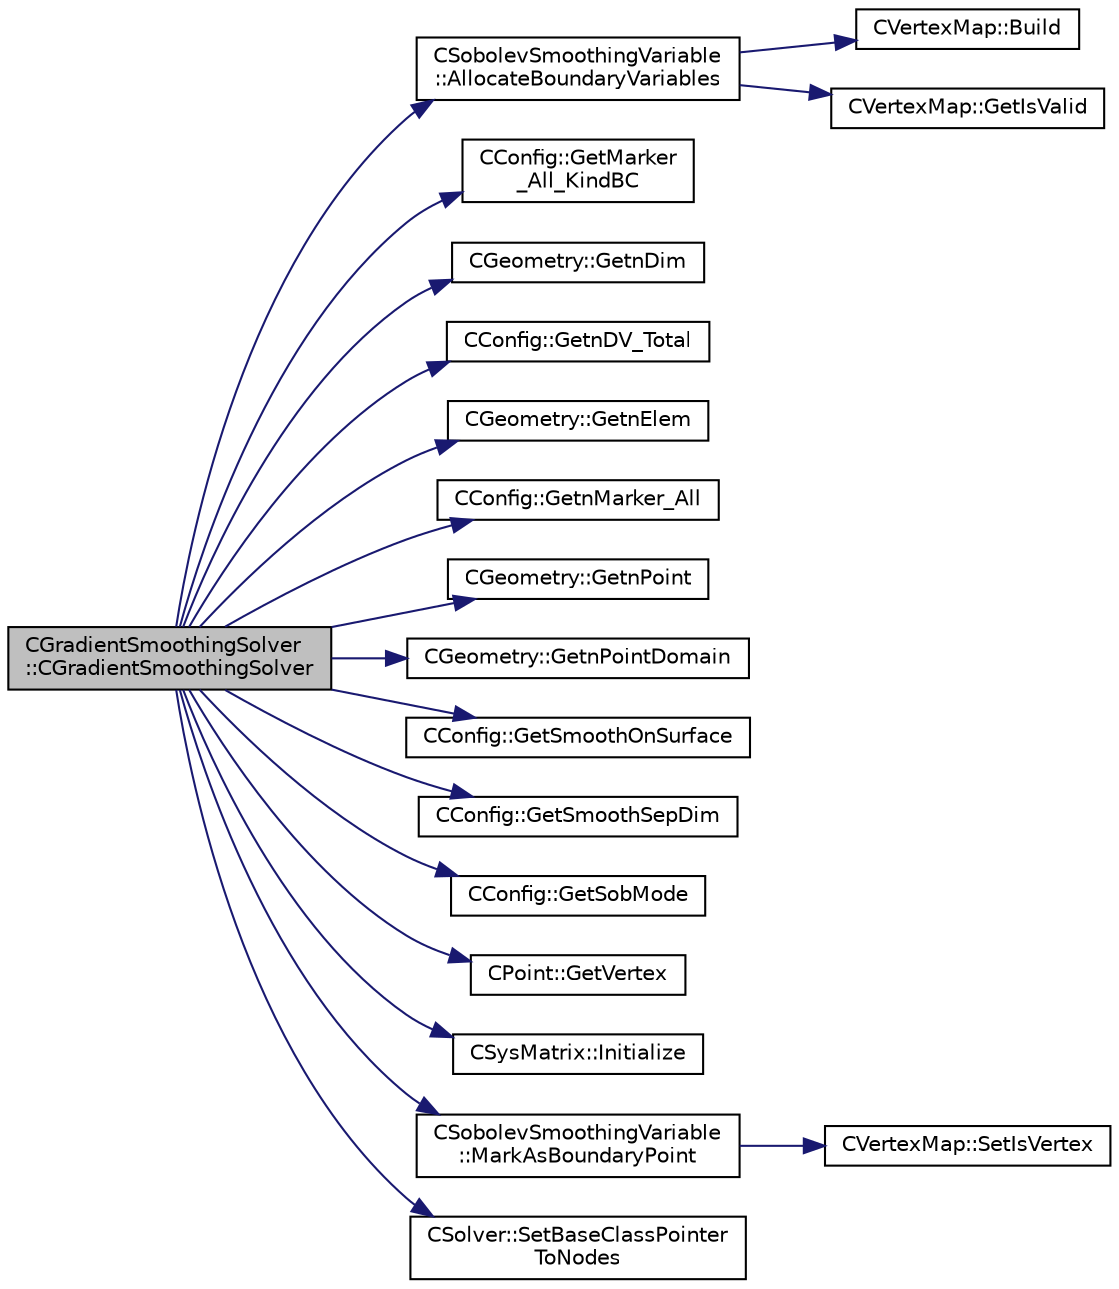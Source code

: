 digraph "CGradientSmoothingSolver::CGradientSmoothingSolver"
{
 // LATEX_PDF_SIZE
  edge [fontname="Helvetica",fontsize="10",labelfontname="Helvetica",labelfontsize="10"];
  node [fontname="Helvetica",fontsize="10",shape=record];
  rankdir="LR";
  Node1 [label="CGradientSmoothingSolver\l::CGradientSmoothingSolver",height=0.2,width=0.4,color="black", fillcolor="grey75", style="filled", fontcolor="black",tooltip="Constructor of the class."];
  Node1 -> Node2 [color="midnightblue",fontsize="10",style="solid",fontname="Helvetica"];
  Node2 [label="CSobolevSmoothingVariable\l::AllocateBoundaryVariables",height=0.2,width=0.4,color="black", fillcolor="white", style="filled",URL="$classCSobolevSmoothingVariable.html#a77ac20c700918b8334078d3a9b7da741",tooltip="Allocate member variables for points marked as vertex (via \"MarkAsBoundaryPoint\")."];
  Node2 -> Node3 [color="midnightblue",fontsize="10",style="solid",fontname="Helvetica"];
  Node3 [label="CVertexMap::Build",height=0.2,width=0.4,color="black", fillcolor="white", style="filled",URL="$classCVertexMap.html#adaaf69514da251457a61c66bee0b0fdc",tooltip="Build the point to vertex map."];
  Node2 -> Node4 [color="midnightblue",fontsize="10",style="solid",fontname="Helvetica"];
  Node4 [label="CVertexMap::GetIsValid",height=0.2,width=0.4,color="black", fillcolor="white", style="filled",URL="$classCVertexMap.html#a4cd7452ea54e1cdc82332dbcaafec5aa",tooltip="Check if the current mapping is valid."];
  Node1 -> Node5 [color="midnightblue",fontsize="10",style="solid",fontname="Helvetica"];
  Node5 [label="CConfig::GetMarker\l_All_KindBC",height=0.2,width=0.4,color="black", fillcolor="white", style="filled",URL="$classCConfig.html#ae003cd8f406eaaa91849a774c9a20730",tooltip="Get the kind of boundary for each marker."];
  Node1 -> Node6 [color="midnightblue",fontsize="10",style="solid",fontname="Helvetica"];
  Node6 [label="CGeometry::GetnDim",height=0.2,width=0.4,color="black", fillcolor="white", style="filled",URL="$classCGeometry.html#ace7f7fe876f629f5bd5f92d4805a1a4b",tooltip="Get number of coordinates."];
  Node1 -> Node7 [color="midnightblue",fontsize="10",style="solid",fontname="Helvetica"];
  Node7 [label="CConfig::GetnDV_Total",height=0.2,width=0.4,color="black", fillcolor="white", style="filled",URL="$classCConfig.html#a4b87c738d9baea83587d446be68ffd53",tooltip="Get the total number of design variables."];
  Node1 -> Node8 [color="midnightblue",fontsize="10",style="solid",fontname="Helvetica"];
  Node8 [label="CGeometry::GetnElem",height=0.2,width=0.4,color="black", fillcolor="white", style="filled",URL="$classCGeometry.html#a3cac58e3b4dd3f8350bd308acb7e3bc1",tooltip="Get number of elements."];
  Node1 -> Node9 [color="midnightblue",fontsize="10",style="solid",fontname="Helvetica"];
  Node9 [label="CConfig::GetnMarker_All",height=0.2,width=0.4,color="black", fillcolor="white", style="filled",URL="$classCConfig.html#a459dee039e618d21a5d78db61c221240",tooltip="Get the total number of boundary markers of the local process including send/receive domains."];
  Node1 -> Node10 [color="midnightblue",fontsize="10",style="solid",fontname="Helvetica"];
  Node10 [label="CGeometry::GetnPoint",height=0.2,width=0.4,color="black", fillcolor="white", style="filled",URL="$classCGeometry.html#a275fb07cd99ab79d7a04b4862280169d",tooltip="Get number of points."];
  Node1 -> Node11 [color="midnightblue",fontsize="10",style="solid",fontname="Helvetica"];
  Node11 [label="CGeometry::GetnPointDomain",height=0.2,width=0.4,color="black", fillcolor="white", style="filled",URL="$classCGeometry.html#ac84179060bbac1fe5e856ea3da850b6e",tooltip="Get number of real points (that belong to the domain)."];
  Node1 -> Node12 [color="midnightblue",fontsize="10",style="solid",fontname="Helvetica"];
  Node12 [label="CConfig::GetSmoothOnSurface",height=0.2,width=0.4,color="black", fillcolor="white", style="filled",URL="$classCConfig.html#a86fc527efafc7ade33328d7f95fe9ee2",tooltip="Check if we assemble the operator on the surface."];
  Node1 -> Node13 [color="midnightblue",fontsize="10",style="solid",fontname="Helvetica"];
  Node13 [label="CConfig::GetSmoothSepDim",height=0.2,width=0.4,color="black", fillcolor="white", style="filled",URL="$classCConfig.html#a41cbc4b69b09a4137fdf8f46749957f8",tooltip="Check if we split in the dimensions."];
  Node1 -> Node14 [color="midnightblue",fontsize="10",style="solid",fontname="Helvetica"];
  Node14 [label="CConfig::GetSobMode",height=0.2,width=0.4,color="black", fillcolor="white", style="filled",URL="$classCConfig.html#a5fdef05b7a2d974cf47dbfb93678f38b",tooltip="The modus of operation for the Sobolev solver."];
  Node1 -> Node15 [color="midnightblue",fontsize="10",style="solid",fontname="Helvetica"];
  Node15 [label="CPoint::GetVertex",height=0.2,width=0.4,color="black", fillcolor="white", style="filled",URL="$classCPoint.html#aa23a2b42b38e6d611038eeafdb7051d0",tooltip="Get the vertex that compose the control volume for a marker."];
  Node1 -> Node16 [color="midnightblue",fontsize="10",style="solid",fontname="Helvetica"];
  Node16 [label="CSysMatrix::Initialize",height=0.2,width=0.4,color="black", fillcolor="white", style="filled",URL="$classCSysMatrix.html#ae17220ac30c2abcc7fdd3c5dc8f04571",tooltip="Initializes the sparse matrix."];
  Node1 -> Node17 [color="midnightblue",fontsize="10",style="solid",fontname="Helvetica"];
  Node17 [label="CSobolevSmoothingVariable\l::MarkAsBoundaryPoint",height=0.2,width=0.4,color="black", fillcolor="white", style="filled",URL="$classCSobolevSmoothingVariable.html#a8e64d673c8189c5c5803b0cd3fcdba5c",tooltip="Mark a point as boundary of a boundary."];
  Node17 -> Node18 [color="midnightblue",fontsize="10",style="solid",fontname="Helvetica"];
  Node18 [label="CVertexMap::SetIsVertex",height=0.2,width=0.4,color="black", fillcolor="white", style="filled",URL="$classCVertexMap.html#a8bdb008951837b3c0db763ec36828f69",tooltip="Set the vertex status of a point."];
  Node1 -> Node19 [color="midnightblue",fontsize="10",style="solid",fontname="Helvetica"];
  Node19 [label="CSolver::SetBaseClassPointer\lToNodes",height=0.2,width=0.4,color="black", fillcolor="white", style="filled",URL="$classCSolver.html#ad982896202dae6e41bfd3568f597cf46",tooltip="Call this method to set \"base_nodes\" after the \"nodes\" variable of the derived solver is instantiated..."];
}

